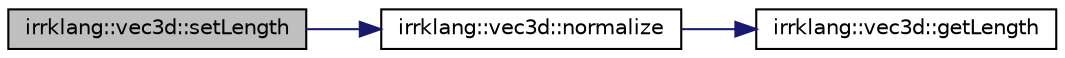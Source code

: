 digraph "irrklang::vec3d::setLength"
{
  bgcolor="transparent";
  edge [fontname="Helvetica",fontsize="10",labelfontname="Helvetica",labelfontsize="10"];
  node [fontname="Helvetica",fontsize="10",shape=record];
  rankdir="LR";
  Node1 [label="irrklang::vec3d::setLength",height=0.2,width=0.4,color="black", fillcolor="grey75", style="filled", fontcolor="black"];
  Node1 -> Node2 [color="midnightblue",fontsize="10",style="solid",fontname="Helvetica"];
  Node2 [label="irrklang::vec3d::normalize",height=0.2,width=0.4,color="black",URL="$classirrklang_1_1vec3d.html#a1adb3f2521103ab9dfbbdce8459a69ac",tooltip="Normalizes the vector. "];
  Node2 -> Node3 [color="midnightblue",fontsize="10",style="solid",fontname="Helvetica"];
  Node3 [label="irrklang::vec3d::getLength",height=0.2,width=0.4,color="black",URL="$classirrklang_1_1vec3d.html#a0e37bc53c61352fb1b6390c97ea0c6aa",tooltip="Returns length of the vector. "];
}

